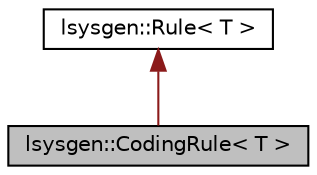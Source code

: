 digraph "lsysgen::CodingRule&lt; T &gt;"
{
 // LATEX_PDF_SIZE
  edge [fontname="Helvetica",fontsize="10",labelfontname="Helvetica",labelfontsize="10"];
  node [fontname="Helvetica",fontsize="10",shape=record];
  Node1 [label="lsysgen::CodingRule\< T \>",height=0.2,width=0.4,color="black", fillcolor="grey75", style="filled", fontcolor="black",tooltip=" "];
  Node2 -> Node1 [dir="back",color="firebrick4",fontsize="10",style="solid",fontname="Helvetica"];
  Node2 [label="lsysgen::Rule\< T \>",height=0.2,width=0.4,color="black", fillcolor="white", style="filled",URL="$classlsysgen_1_1Rule.html",tooltip=" "];
}
